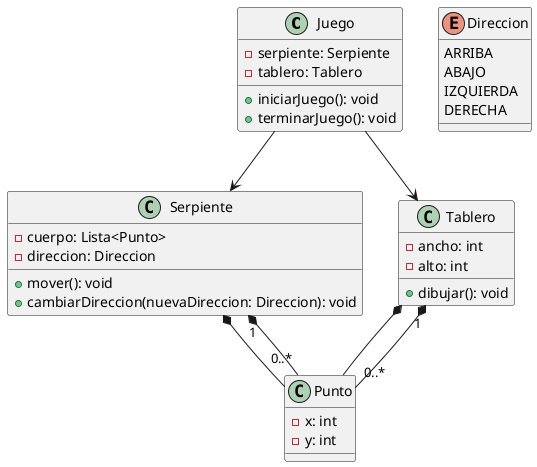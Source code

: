 @startuml snake

class Juego {
    -serpiente: Serpiente
    -tablero: Tablero
    +iniciarJuego(): void
    +terminarJuego(): void
}

class Serpiente {
    -cuerpo: Lista<Punto>
    -direccion: Direccion
    +mover(): void
    +cambiarDireccion(nuevaDireccion: Direccion): void
}

class Tablero {
    -ancho: int
    -alto: int
    +dibujar(): void
}

class Punto {
    -x: int
    -y: int
}

enum Direccion {
    ARRIBA
    ABAJO
    IZQUIERDA
    DERECHA
}

Juego --> Serpiente
Juego --> Tablero
Serpiente *-- Punto
Tablero *-- Punto

Serpiente "1" *-- "0..*" Punto
Tablero "1" *-- "0..*" Punto

@enduml